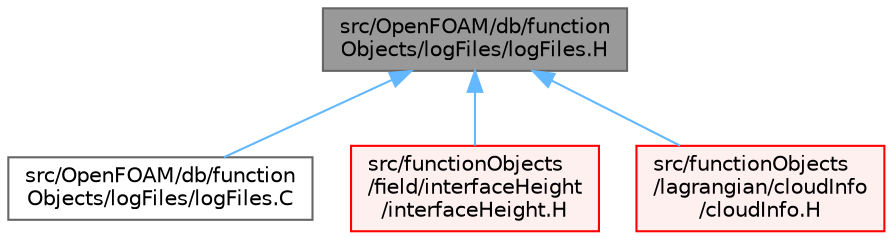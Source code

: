 digraph "src/OpenFOAM/db/functionObjects/logFiles/logFiles.H"
{
 // LATEX_PDF_SIZE
  bgcolor="transparent";
  edge [fontname=Helvetica,fontsize=10,labelfontname=Helvetica,labelfontsize=10];
  node [fontname=Helvetica,fontsize=10,shape=box,height=0.2,width=0.4];
  Node1 [id="Node000001",label="src/OpenFOAM/db/function\lObjects/logFiles/logFiles.H",height=0.2,width=0.4,color="gray40", fillcolor="grey60", style="filled", fontcolor="black",tooltip=" "];
  Node1 -> Node2 [id="edge1_Node000001_Node000002",dir="back",color="steelblue1",style="solid",tooltip=" "];
  Node2 [id="Node000002",label="src/OpenFOAM/db/function\lObjects/logFiles/logFiles.C",height=0.2,width=0.4,color="grey40", fillcolor="white", style="filled",URL="$logFiles_8C.html",tooltip=" "];
  Node1 -> Node3 [id="edge2_Node000001_Node000003",dir="back",color="steelblue1",style="solid",tooltip=" "];
  Node3 [id="Node000003",label="src/functionObjects\l/field/interfaceHeight\l/interfaceHeight.H",height=0.2,width=0.4,color="red", fillcolor="#FFF0F0", style="filled",URL="$interfaceHeight_8H.html",tooltip=" "];
  Node1 -> Node5 [id="edge3_Node000001_Node000005",dir="back",color="steelblue1",style="solid",tooltip=" "];
  Node5 [id="Node000005",label="src/functionObjects\l/lagrangian/cloudInfo\l/cloudInfo.H",height=0.2,width=0.4,color="red", fillcolor="#FFF0F0", style="filled",URL="$cloudInfo_8H.html",tooltip=" "];
}
